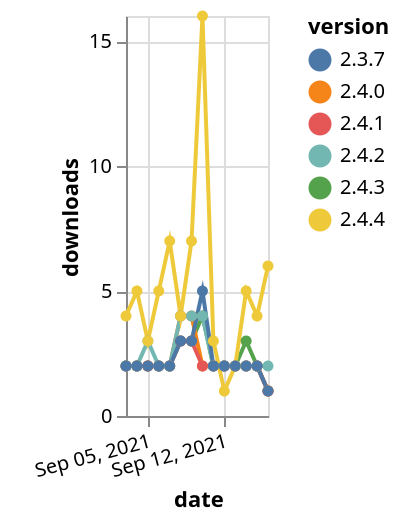 {"$schema": "https://vega.github.io/schema/vega-lite/v5.json", "description": "A simple bar chart with embedded data.", "data": {"values": [{"date": "2021-09-03", "total": 11681, "delta": 2, "version": "2.4.3"}, {"date": "2021-09-04", "total": 11683, "delta": 2, "version": "2.4.3"}, {"date": "2021-09-05", "total": 11685, "delta": 2, "version": "2.4.3"}, {"date": "2021-09-06", "total": 11687, "delta": 2, "version": "2.4.3"}, {"date": "2021-09-07", "total": 11689, "delta": 2, "version": "2.4.3"}, {"date": "2021-09-08", "total": 11692, "delta": 3, "version": "2.4.3"}, {"date": "2021-09-09", "total": 11695, "delta": 3, "version": "2.4.3"}, {"date": "2021-09-10", "total": 11699, "delta": 4, "version": "2.4.3"}, {"date": "2021-09-11", "total": 11701, "delta": 2, "version": "2.4.3"}, {"date": "2021-09-12", "total": 11703, "delta": 2, "version": "2.4.3"}, {"date": "2021-09-13", "total": 11705, "delta": 2, "version": "2.4.3"}, {"date": "2021-09-14", "total": 11708, "delta": 3, "version": "2.4.3"}, {"date": "2021-09-15", "total": 11710, "delta": 2, "version": "2.4.3"}, {"date": "2021-09-16", "total": 11711, "delta": 1, "version": "2.4.3"}, {"date": "2021-09-03", "total": 3799, "delta": 2, "version": "2.4.0"}, {"date": "2021-09-04", "total": 3801, "delta": 2, "version": "2.4.0"}, {"date": "2021-09-05", "total": 3803, "delta": 2, "version": "2.4.0"}, {"date": "2021-09-06", "total": 3805, "delta": 2, "version": "2.4.0"}, {"date": "2021-09-07", "total": 3807, "delta": 2, "version": "2.4.0"}, {"date": "2021-09-08", "total": 3811, "delta": 4, "version": "2.4.0"}, {"date": "2021-09-09", "total": 3815, "delta": 4, "version": "2.4.0"}, {"date": "2021-09-10", "total": 3817, "delta": 2, "version": "2.4.0"}, {"date": "2021-09-11", "total": 3819, "delta": 2, "version": "2.4.0"}, {"date": "2021-09-12", "total": 3821, "delta": 2, "version": "2.4.0"}, {"date": "2021-09-13", "total": 3823, "delta": 2, "version": "2.4.0"}, {"date": "2021-09-14", "total": 3825, "delta": 2, "version": "2.4.0"}, {"date": "2021-09-15", "total": 3827, "delta": 2, "version": "2.4.0"}, {"date": "2021-09-16", "total": 3828, "delta": 1, "version": "2.4.0"}, {"date": "2021-09-03", "total": 3523, "delta": 2, "version": "2.4.1"}, {"date": "2021-09-04", "total": 3525, "delta": 2, "version": "2.4.1"}, {"date": "2021-09-05", "total": 3527, "delta": 2, "version": "2.4.1"}, {"date": "2021-09-06", "total": 3529, "delta": 2, "version": "2.4.1"}, {"date": "2021-09-07", "total": 3531, "delta": 2, "version": "2.4.1"}, {"date": "2021-09-08", "total": 3534, "delta": 3, "version": "2.4.1"}, {"date": "2021-09-09", "total": 3537, "delta": 3, "version": "2.4.1"}, {"date": "2021-09-10", "total": 3539, "delta": 2, "version": "2.4.1"}, {"date": "2021-09-11", "total": 3541, "delta": 2, "version": "2.4.1"}, {"date": "2021-09-12", "total": 3543, "delta": 2, "version": "2.4.1"}, {"date": "2021-09-13", "total": 3545, "delta": 2, "version": "2.4.1"}, {"date": "2021-09-14", "total": 3547, "delta": 2, "version": "2.4.1"}, {"date": "2021-09-15", "total": 3549, "delta": 2, "version": "2.4.1"}, {"date": "2021-09-16", "total": 3550, "delta": 1, "version": "2.4.1"}, {"date": "2021-09-03", "total": 7156, "delta": 2, "version": "2.4.2"}, {"date": "2021-09-04", "total": 7158, "delta": 2, "version": "2.4.2"}, {"date": "2021-09-05", "total": 7161, "delta": 3, "version": "2.4.2"}, {"date": "2021-09-06", "total": 7163, "delta": 2, "version": "2.4.2"}, {"date": "2021-09-07", "total": 7165, "delta": 2, "version": "2.4.2"}, {"date": "2021-09-08", "total": 7169, "delta": 4, "version": "2.4.2"}, {"date": "2021-09-09", "total": 7173, "delta": 4, "version": "2.4.2"}, {"date": "2021-09-10", "total": 7177, "delta": 4, "version": "2.4.2"}, {"date": "2021-09-11", "total": 7179, "delta": 2, "version": "2.4.2"}, {"date": "2021-09-12", "total": 7181, "delta": 2, "version": "2.4.2"}, {"date": "2021-09-13", "total": 7183, "delta": 2, "version": "2.4.2"}, {"date": "2021-09-14", "total": 7185, "delta": 2, "version": "2.4.2"}, {"date": "2021-09-15", "total": 7187, "delta": 2, "version": "2.4.2"}, {"date": "2021-09-16", "total": 7189, "delta": 2, "version": "2.4.2"}, {"date": "2021-09-03", "total": 19022, "delta": 4, "version": "2.4.4"}, {"date": "2021-09-04", "total": 19027, "delta": 5, "version": "2.4.4"}, {"date": "2021-09-05", "total": 19030, "delta": 3, "version": "2.4.4"}, {"date": "2021-09-06", "total": 19035, "delta": 5, "version": "2.4.4"}, {"date": "2021-09-07", "total": 19042, "delta": 7, "version": "2.4.4"}, {"date": "2021-09-08", "total": 19046, "delta": 4, "version": "2.4.4"}, {"date": "2021-09-09", "total": 19053, "delta": 7, "version": "2.4.4"}, {"date": "2021-09-10", "total": 19069, "delta": 16, "version": "2.4.4"}, {"date": "2021-09-11", "total": 19072, "delta": 3, "version": "2.4.4"}, {"date": "2021-09-12", "total": 19073, "delta": 1, "version": "2.4.4"}, {"date": "2021-09-13", "total": 19075, "delta": 2, "version": "2.4.4"}, {"date": "2021-09-14", "total": 19080, "delta": 5, "version": "2.4.4"}, {"date": "2021-09-15", "total": 19084, "delta": 4, "version": "2.4.4"}, {"date": "2021-09-16", "total": 19090, "delta": 6, "version": "2.4.4"}, {"date": "2021-09-03", "total": 2867, "delta": 2, "version": "2.3.7"}, {"date": "2021-09-04", "total": 2869, "delta": 2, "version": "2.3.7"}, {"date": "2021-09-05", "total": 2871, "delta": 2, "version": "2.3.7"}, {"date": "2021-09-06", "total": 2873, "delta": 2, "version": "2.3.7"}, {"date": "2021-09-07", "total": 2875, "delta": 2, "version": "2.3.7"}, {"date": "2021-09-08", "total": 2878, "delta": 3, "version": "2.3.7"}, {"date": "2021-09-09", "total": 2881, "delta": 3, "version": "2.3.7"}, {"date": "2021-09-10", "total": 2886, "delta": 5, "version": "2.3.7"}, {"date": "2021-09-11", "total": 2888, "delta": 2, "version": "2.3.7"}, {"date": "2021-09-12", "total": 2890, "delta": 2, "version": "2.3.7"}, {"date": "2021-09-13", "total": 2892, "delta": 2, "version": "2.3.7"}, {"date": "2021-09-14", "total": 2894, "delta": 2, "version": "2.3.7"}, {"date": "2021-09-15", "total": 2896, "delta": 2, "version": "2.3.7"}, {"date": "2021-09-16", "total": 2897, "delta": 1, "version": "2.3.7"}]}, "width": "container", "mark": {"type": "line", "point": {"filled": true}}, "encoding": {"x": {"field": "date", "type": "temporal", "timeUnit": "yearmonthdate", "title": "date", "axis": {"labelAngle": -15}}, "y": {"field": "delta", "type": "quantitative", "title": "downloads"}, "color": {"field": "version", "type": "nominal"}, "tooltip": {"field": "delta"}}}